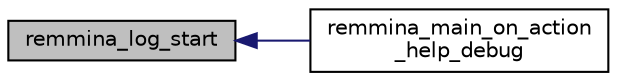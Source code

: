 digraph "remmina_log_start"
{
  edge [fontname="Helvetica",fontsize="10",labelfontname="Helvetica",labelfontsize="10"];
  node [fontname="Helvetica",fontsize="10",shape=record];
  rankdir="LR";
  Node516 [label="remmina_log_start",height=0.2,width=0.4,color="black", fillcolor="grey75", style="filled", fontcolor="black"];
  Node516 -> Node517 [dir="back",color="midnightblue",fontsize="10",style="solid",fontname="Helvetica"];
  Node517 [label="remmina_main_on_action\l_help_debug",height=0.2,width=0.4,color="black", fillcolor="white", style="filled",URL="$remmina__main_8c.html#a6034bd779c678857e0561266ef3c0170"];
}
